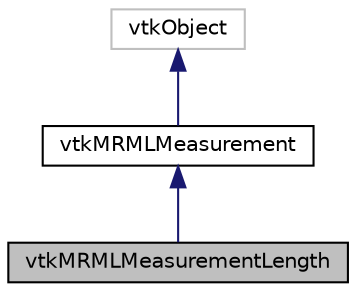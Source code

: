 digraph "vtkMRMLMeasurementLength"
{
  bgcolor="transparent";
  edge [fontname="Helvetica",fontsize="10",labelfontname="Helvetica",labelfontsize="10"];
  node [fontname="Helvetica",fontsize="10",shape=record];
  Node3 [label="vtkMRMLMeasurementLength",height=0.2,width=0.4,color="black", fillcolor="grey75", style="filled", fontcolor="black"];
  Node4 -> Node3 [dir="back",color="midnightblue",fontsize="10",style="solid",fontname="Helvetica"];
  Node4 [label="vtkMRMLMeasurement",height=0.2,width=0.4,color="black",URL="$classvtkMRMLMeasurement.html",tooltip="Class for storing well-defined measurement results, using coded entries. "];
  Node5 -> Node4 [dir="back",color="midnightblue",fontsize="10",style="solid",fontname="Helvetica"];
  Node5 [label="vtkObject",height=0.2,width=0.4,color="grey75"];
}
